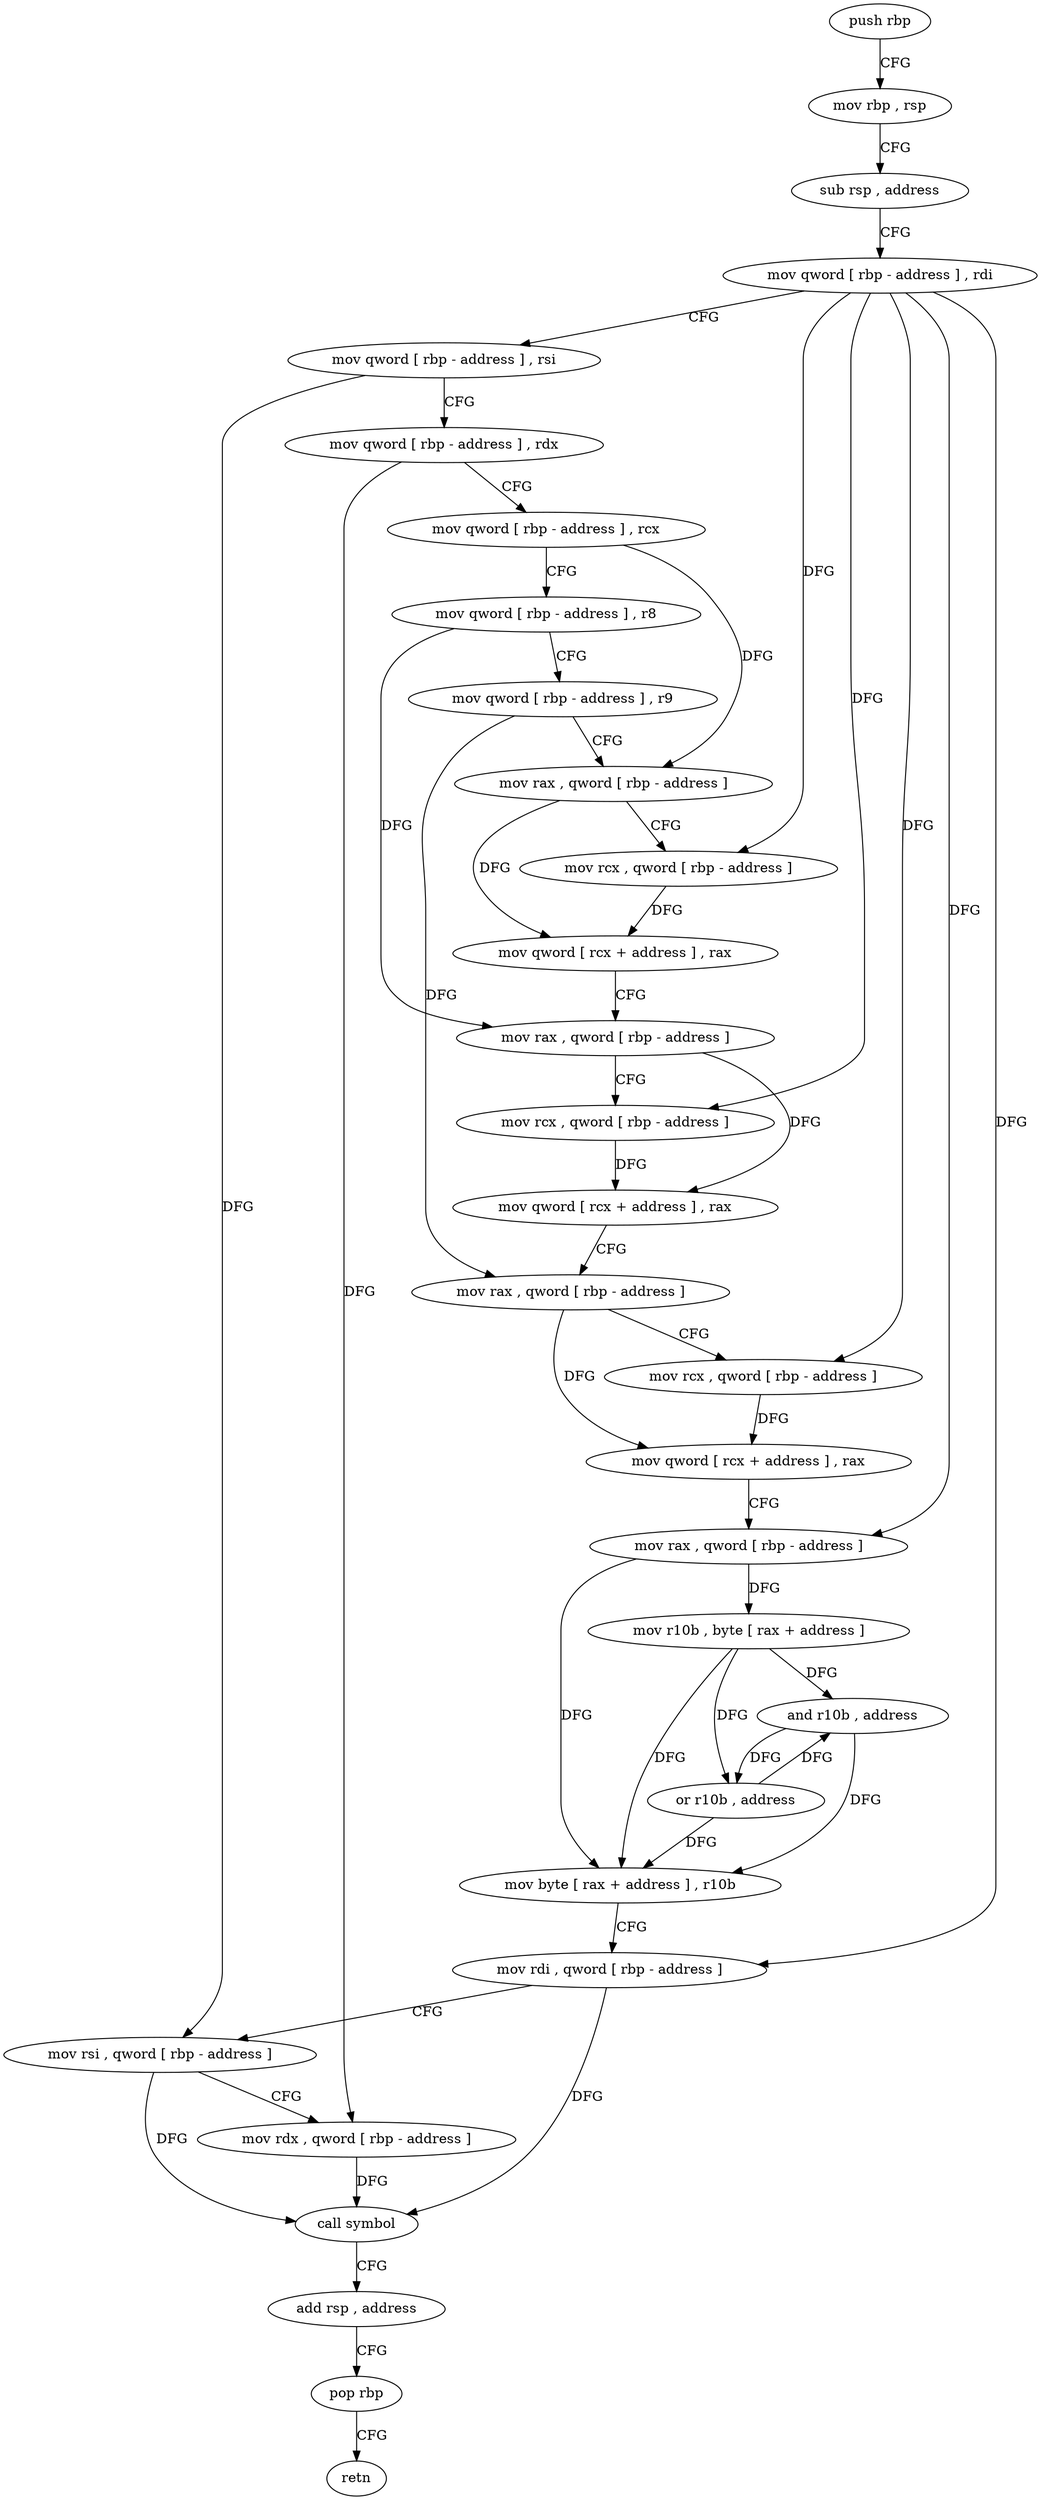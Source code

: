 digraph "func" {
"4307856" [label = "push rbp" ]
"4307857" [label = "mov rbp , rsp" ]
"4307860" [label = "sub rsp , address" ]
"4307864" [label = "mov qword [ rbp - address ] , rdi" ]
"4307868" [label = "mov qword [ rbp - address ] , rsi" ]
"4307872" [label = "mov qword [ rbp - address ] , rdx" ]
"4307876" [label = "mov qword [ rbp - address ] , rcx" ]
"4307880" [label = "mov qword [ rbp - address ] , r8" ]
"4307884" [label = "mov qword [ rbp - address ] , r9" ]
"4307888" [label = "mov rax , qword [ rbp - address ]" ]
"4307892" [label = "mov rcx , qword [ rbp - address ]" ]
"4307896" [label = "mov qword [ rcx + address ] , rax" ]
"4307900" [label = "mov rax , qword [ rbp - address ]" ]
"4307904" [label = "mov rcx , qword [ rbp - address ]" ]
"4307908" [label = "mov qword [ rcx + address ] , rax" ]
"4307912" [label = "mov rax , qword [ rbp - address ]" ]
"4307916" [label = "mov rcx , qword [ rbp - address ]" ]
"4307920" [label = "mov qword [ rcx + address ] , rax" ]
"4307924" [label = "mov rax , qword [ rbp - address ]" ]
"4307928" [label = "mov r10b , byte [ rax + address ]" ]
"4307932" [label = "and r10b , address" ]
"4307936" [label = "or r10b , address" ]
"4307940" [label = "mov byte [ rax + address ] , r10b" ]
"4307944" [label = "mov rdi , qword [ rbp - address ]" ]
"4307948" [label = "mov rsi , qword [ rbp - address ]" ]
"4307952" [label = "mov rdx , qword [ rbp - address ]" ]
"4307956" [label = "call symbol" ]
"4307961" [label = "add rsp , address" ]
"4307965" [label = "pop rbp" ]
"4307966" [label = "retn" ]
"4307856" -> "4307857" [ label = "CFG" ]
"4307857" -> "4307860" [ label = "CFG" ]
"4307860" -> "4307864" [ label = "CFG" ]
"4307864" -> "4307868" [ label = "CFG" ]
"4307864" -> "4307892" [ label = "DFG" ]
"4307864" -> "4307904" [ label = "DFG" ]
"4307864" -> "4307916" [ label = "DFG" ]
"4307864" -> "4307924" [ label = "DFG" ]
"4307864" -> "4307944" [ label = "DFG" ]
"4307868" -> "4307872" [ label = "CFG" ]
"4307868" -> "4307948" [ label = "DFG" ]
"4307872" -> "4307876" [ label = "CFG" ]
"4307872" -> "4307952" [ label = "DFG" ]
"4307876" -> "4307880" [ label = "CFG" ]
"4307876" -> "4307888" [ label = "DFG" ]
"4307880" -> "4307884" [ label = "CFG" ]
"4307880" -> "4307900" [ label = "DFG" ]
"4307884" -> "4307888" [ label = "CFG" ]
"4307884" -> "4307912" [ label = "DFG" ]
"4307888" -> "4307892" [ label = "CFG" ]
"4307888" -> "4307896" [ label = "DFG" ]
"4307892" -> "4307896" [ label = "DFG" ]
"4307896" -> "4307900" [ label = "CFG" ]
"4307900" -> "4307904" [ label = "CFG" ]
"4307900" -> "4307908" [ label = "DFG" ]
"4307904" -> "4307908" [ label = "DFG" ]
"4307908" -> "4307912" [ label = "CFG" ]
"4307912" -> "4307916" [ label = "CFG" ]
"4307912" -> "4307920" [ label = "DFG" ]
"4307916" -> "4307920" [ label = "DFG" ]
"4307920" -> "4307924" [ label = "CFG" ]
"4307924" -> "4307928" [ label = "DFG" ]
"4307924" -> "4307940" [ label = "DFG" ]
"4307928" -> "4307932" [ label = "DFG" ]
"4307928" -> "4307936" [ label = "DFG" ]
"4307928" -> "4307940" [ label = "DFG" ]
"4307932" -> "4307936" [ label = "DFG" ]
"4307932" -> "4307940" [ label = "DFG" ]
"4307936" -> "4307940" [ label = "DFG" ]
"4307936" -> "4307932" [ label = "DFG" ]
"4307940" -> "4307944" [ label = "CFG" ]
"4307944" -> "4307948" [ label = "CFG" ]
"4307944" -> "4307956" [ label = "DFG" ]
"4307948" -> "4307952" [ label = "CFG" ]
"4307948" -> "4307956" [ label = "DFG" ]
"4307952" -> "4307956" [ label = "DFG" ]
"4307956" -> "4307961" [ label = "CFG" ]
"4307961" -> "4307965" [ label = "CFG" ]
"4307965" -> "4307966" [ label = "CFG" ]
}
